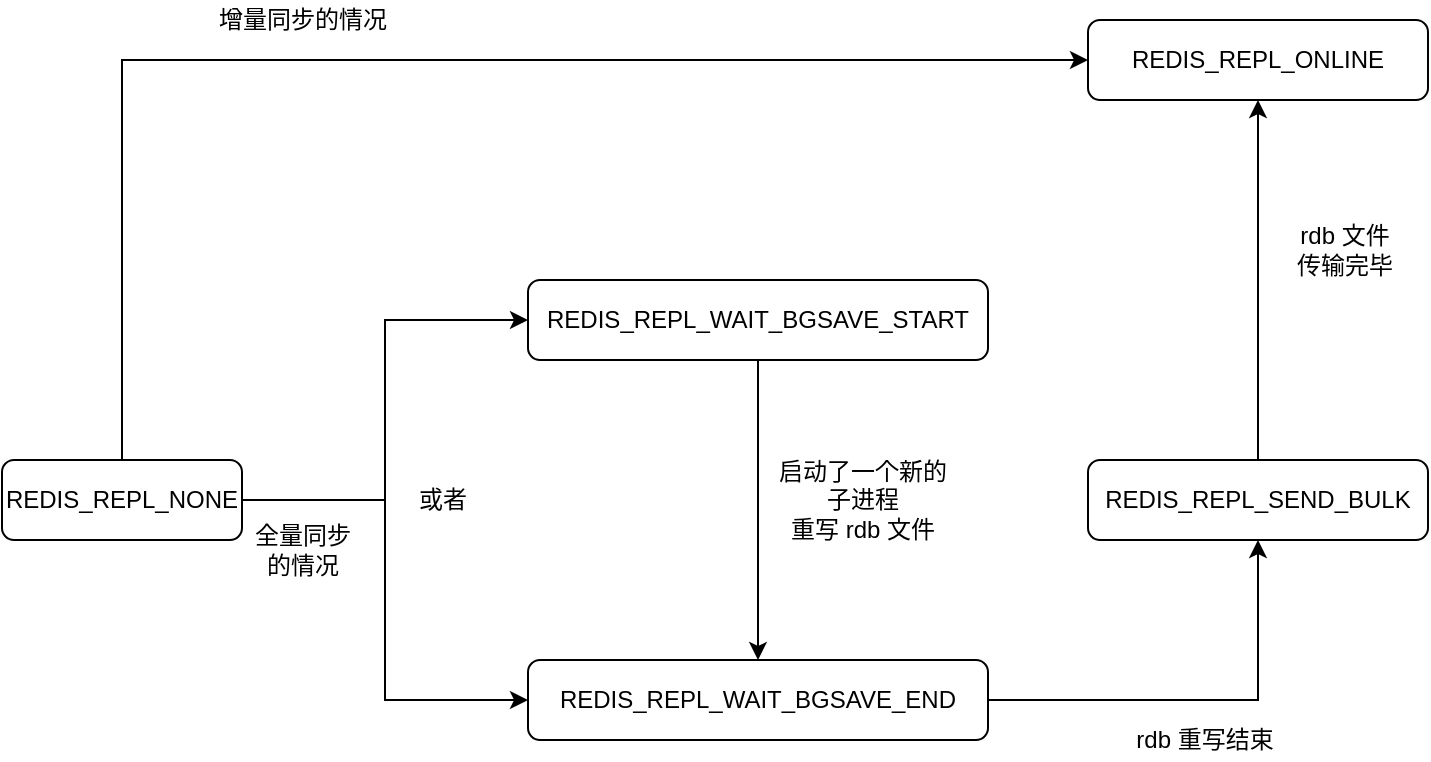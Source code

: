 <mxfile version="12.4.9" type="device"><diagram id="Q2uE1bPeBUbnWSA7YR2X" name="Page-1"><mxGraphModel dx="1408" dy="738" grid="1" gridSize="10" guides="1" tooltips="1" connect="1" arrows="1" fold="1" page="1" pageScale="1" pageWidth="850" pageHeight="1100" math="0" shadow="0"><root><mxCell id="0"/><mxCell id="1" parent="0"/><mxCell id="d_R6y350920PARrKXTVu-88" style="edgeStyle=orthogonalEdgeStyle;rounded=0;orthogonalLoop=1;jettySize=auto;html=1;exitX=0.5;exitY=1;exitDx=0;exitDy=0;entryX=0.5;entryY=0;entryDx=0;entryDy=0;startArrow=none;startFill=0;endArrow=classic;endFill=1;" edge="1" parent="1" source="d_R6y350920PARrKXTVu-79" target="d_R6y350920PARrKXTVu-80"><mxGeometry relative="1" as="geometry"/></mxCell><mxCell id="d_R6y350920PARrKXTVu-79" value="REDIS_REPL_WAIT_BGSAVE_START" style="rounded=1;whiteSpace=wrap;html=1;" vertex="1" parent="1"><mxGeometry x="283" y="210" width="230" height="40" as="geometry"/></mxCell><mxCell id="d_R6y350920PARrKXTVu-89" style="edgeStyle=orthogonalEdgeStyle;rounded=0;orthogonalLoop=1;jettySize=auto;html=1;exitX=1;exitY=0.5;exitDx=0;exitDy=0;entryX=0.5;entryY=1;entryDx=0;entryDy=0;startArrow=none;startFill=0;endArrow=classic;endFill=1;" edge="1" parent="1" source="d_R6y350920PARrKXTVu-80" target="d_R6y350920PARrKXTVu-82"><mxGeometry relative="1" as="geometry"/></mxCell><mxCell id="d_R6y350920PARrKXTVu-80" value="REDIS_REPL_WAIT_BGSAVE_END" style="rounded=1;whiteSpace=wrap;html=1;" vertex="1" parent="1"><mxGeometry x="283" y="400" width="230" height="40" as="geometry"/></mxCell><mxCell id="d_R6y350920PARrKXTVu-84" style="edgeStyle=orthogonalEdgeStyle;rounded=0;orthogonalLoop=1;jettySize=auto;html=1;exitX=1;exitY=0.5;exitDx=0;exitDy=0;entryX=0;entryY=0.5;entryDx=0;entryDy=0;startArrow=none;startFill=0;endArrow=classic;endFill=1;" edge="1" parent="1" source="d_R6y350920PARrKXTVu-81" target="d_R6y350920PARrKXTVu-79"><mxGeometry relative="1" as="geometry"/></mxCell><mxCell id="d_R6y350920PARrKXTVu-86" style="edgeStyle=orthogonalEdgeStyle;rounded=0;orthogonalLoop=1;jettySize=auto;html=1;exitX=1;exitY=0.5;exitDx=0;exitDy=0;entryX=0;entryY=0.5;entryDx=0;entryDy=0;startArrow=none;startFill=0;endArrow=classic;endFill=1;" edge="1" parent="1" source="d_R6y350920PARrKXTVu-81" target="d_R6y350920PARrKXTVu-80"><mxGeometry relative="1" as="geometry"/></mxCell><mxCell id="d_R6y350920PARrKXTVu-91" style="edgeStyle=orthogonalEdgeStyle;rounded=0;orthogonalLoop=1;jettySize=auto;html=1;exitX=0.5;exitY=0;exitDx=0;exitDy=0;entryX=0;entryY=0.5;entryDx=0;entryDy=0;startArrow=none;startFill=0;endArrow=classic;endFill=1;" edge="1" parent="1" source="d_R6y350920PARrKXTVu-81" target="d_R6y350920PARrKXTVu-83"><mxGeometry relative="1" as="geometry"/></mxCell><mxCell id="d_R6y350920PARrKXTVu-81" value="REDIS_REPL_NONE" style="rounded=1;whiteSpace=wrap;html=1;" vertex="1" parent="1"><mxGeometry x="20" y="300" width="120" height="40" as="geometry"/></mxCell><mxCell id="d_R6y350920PARrKXTVu-90" style="edgeStyle=orthogonalEdgeStyle;rounded=0;orthogonalLoop=1;jettySize=auto;html=1;exitX=0.5;exitY=0;exitDx=0;exitDy=0;startArrow=none;startFill=0;endArrow=classic;endFill=1;" edge="1" parent="1" source="d_R6y350920PARrKXTVu-82" target="d_R6y350920PARrKXTVu-83"><mxGeometry relative="1" as="geometry"/></mxCell><mxCell id="d_R6y350920PARrKXTVu-82" value="REDIS_REPL_SEND_BULK" style="rounded=1;whiteSpace=wrap;html=1;" vertex="1" parent="1"><mxGeometry x="563" y="300" width="170" height="40" as="geometry"/></mxCell><mxCell id="d_R6y350920PARrKXTVu-83" value="REDIS_REPL_ONLINE" style="rounded=1;whiteSpace=wrap;html=1;" vertex="1" parent="1"><mxGeometry x="563" y="80" width="170" height="40" as="geometry"/></mxCell><mxCell id="d_R6y350920PARrKXTVu-87" value="或者" style="text;html=1;align=center;verticalAlign=middle;resizable=0;points=[];autosize=1;" vertex="1" parent="1"><mxGeometry x="220" y="310" width="40" height="20" as="geometry"/></mxCell><mxCell id="d_R6y350920PARrKXTVu-92" value="增量同步的情况" style="text;html=1;align=center;verticalAlign=middle;resizable=0;points=[];autosize=1;" vertex="1" parent="1"><mxGeometry x="120" y="70" width="100" height="20" as="geometry"/></mxCell><mxCell id="d_R6y350920PARrKXTVu-93" value="全量同步&lt;br&gt;的情况" style="text;html=1;align=center;verticalAlign=middle;resizable=0;points=[];autosize=1;" vertex="1" parent="1"><mxGeometry x="140" y="330" width="60" height="30" as="geometry"/></mxCell><mxCell id="d_R6y350920PARrKXTVu-95" value="启动了一个新的&lt;br&gt;子进程&lt;br&gt;重写 rdb 文件" style="text;html=1;align=center;verticalAlign=middle;resizable=0;points=[];autosize=1;" vertex="1" parent="1"><mxGeometry x="400" y="295" width="100" height="50" as="geometry"/></mxCell><mxCell id="d_R6y350920PARrKXTVu-96" value="rdb 重写结束" style="text;html=1;align=center;verticalAlign=middle;resizable=0;points=[];autosize=1;" vertex="1" parent="1"><mxGeometry x="581" y="430" width="80" height="20" as="geometry"/></mxCell><mxCell id="d_R6y350920PARrKXTVu-97" value="rdb 文件&lt;br&gt;传输完毕" style="text;html=1;align=center;verticalAlign=middle;resizable=0;points=[];autosize=1;" vertex="1" parent="1"><mxGeometry x="661" y="180" width="60" height="30" as="geometry"/></mxCell></root></mxGraphModel></diagram></mxfile>